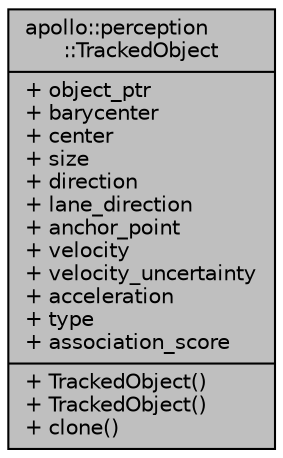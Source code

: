 digraph "apollo::perception::TrackedObject"
{
  edge [fontname="Helvetica",fontsize="10",labelfontname="Helvetica",labelfontsize="10"];
  node [fontname="Helvetica",fontsize="10",shape=record];
  Node1 [label="{apollo::perception\l::TrackedObject\n|+ object_ptr\l+ barycenter\l+ center\l+ size\l+ direction\l+ lane_direction\l+ anchor_point\l+ velocity\l+ velocity_uncertainty\l+ acceleration\l+ type\l+ association_score\l|+ TrackedObject()\l+ TrackedObject()\l+ clone()\l}",height=0.2,width=0.4,color="black", fillcolor="grey75", style="filled" fontcolor="black"];
}
